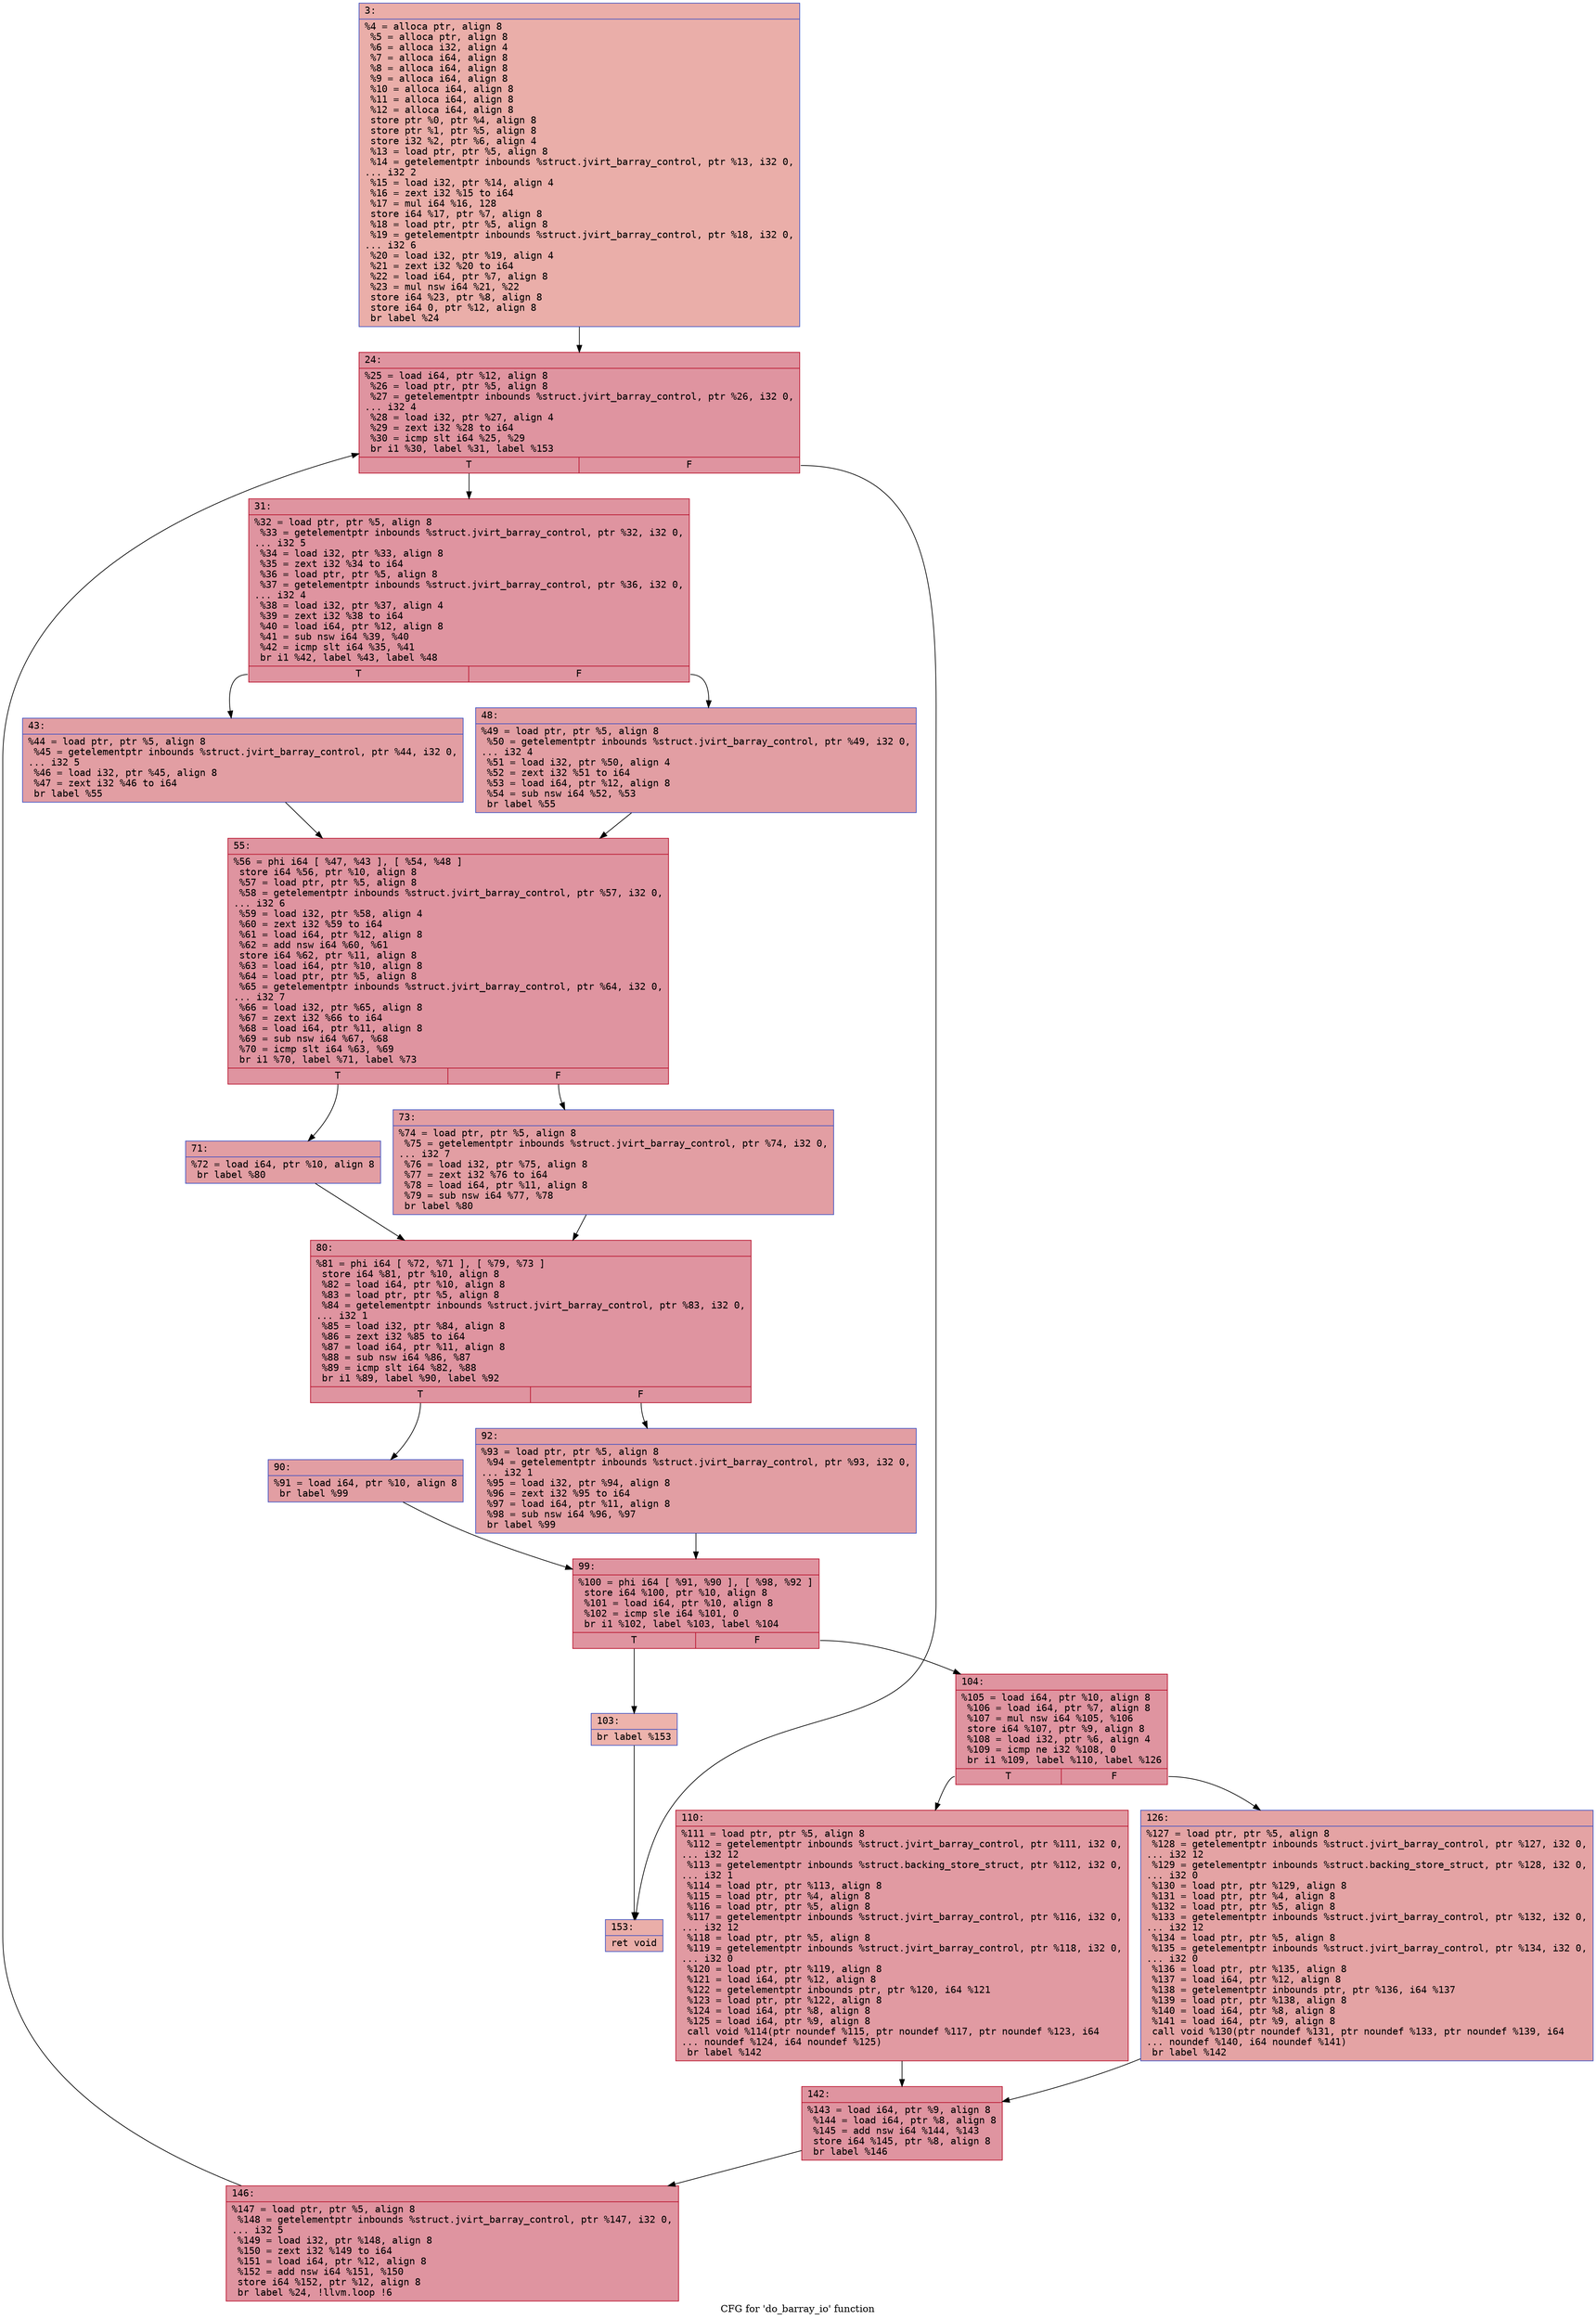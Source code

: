 digraph "CFG for 'do_barray_io' function" {
	label="CFG for 'do_barray_io' function";

	Node0x60000011b200 [shape=record,color="#3d50c3ff", style=filled, fillcolor="#d0473d70" fontname="Courier",label="{3:\l|  %4 = alloca ptr, align 8\l  %5 = alloca ptr, align 8\l  %6 = alloca i32, align 4\l  %7 = alloca i64, align 8\l  %8 = alloca i64, align 8\l  %9 = alloca i64, align 8\l  %10 = alloca i64, align 8\l  %11 = alloca i64, align 8\l  %12 = alloca i64, align 8\l  store ptr %0, ptr %4, align 8\l  store ptr %1, ptr %5, align 8\l  store i32 %2, ptr %6, align 4\l  %13 = load ptr, ptr %5, align 8\l  %14 = getelementptr inbounds %struct.jvirt_barray_control, ptr %13, i32 0,\l... i32 2\l  %15 = load i32, ptr %14, align 4\l  %16 = zext i32 %15 to i64\l  %17 = mul i64 %16, 128\l  store i64 %17, ptr %7, align 8\l  %18 = load ptr, ptr %5, align 8\l  %19 = getelementptr inbounds %struct.jvirt_barray_control, ptr %18, i32 0,\l... i32 6\l  %20 = load i32, ptr %19, align 4\l  %21 = zext i32 %20 to i64\l  %22 = load i64, ptr %7, align 8\l  %23 = mul nsw i64 %21, %22\l  store i64 %23, ptr %8, align 8\l  store i64 0, ptr %12, align 8\l  br label %24\l}"];
	Node0x60000011b200 -> Node0x60000011b340[tooltip="3 -> 24\nProbability 100.00%" ];
	Node0x60000011b340 [shape=record,color="#b70d28ff", style=filled, fillcolor="#b70d2870" fontname="Courier",label="{24:\l|  %25 = load i64, ptr %12, align 8\l  %26 = load ptr, ptr %5, align 8\l  %27 = getelementptr inbounds %struct.jvirt_barray_control, ptr %26, i32 0,\l... i32 4\l  %28 = load i32, ptr %27, align 4\l  %29 = zext i32 %28 to i64\l  %30 = icmp slt i64 %25, %29\l  br i1 %30, label %31, label %153\l|{<s0>T|<s1>F}}"];
	Node0x60000011b340:s0 -> Node0x60000011b390[tooltip="24 -> 31\nProbability 96.88%" ];
	Node0x60000011b340:s1 -> Node0x60000011b890[tooltip="24 -> 153\nProbability 3.12%" ];
	Node0x60000011b390 [shape=record,color="#b70d28ff", style=filled, fillcolor="#b70d2870" fontname="Courier",label="{31:\l|  %32 = load ptr, ptr %5, align 8\l  %33 = getelementptr inbounds %struct.jvirt_barray_control, ptr %32, i32 0,\l... i32 5\l  %34 = load i32, ptr %33, align 8\l  %35 = zext i32 %34 to i64\l  %36 = load ptr, ptr %5, align 8\l  %37 = getelementptr inbounds %struct.jvirt_barray_control, ptr %36, i32 0,\l... i32 4\l  %38 = load i32, ptr %37, align 4\l  %39 = zext i32 %38 to i64\l  %40 = load i64, ptr %12, align 8\l  %41 = sub nsw i64 %39, %40\l  %42 = icmp slt i64 %35, %41\l  br i1 %42, label %43, label %48\l|{<s0>T|<s1>F}}"];
	Node0x60000011b390:s0 -> Node0x60000011b3e0[tooltip="31 -> 43\nProbability 50.00%" ];
	Node0x60000011b390:s1 -> Node0x60000011b430[tooltip="31 -> 48\nProbability 50.00%" ];
	Node0x60000011b3e0 [shape=record,color="#3d50c3ff", style=filled, fillcolor="#be242e70" fontname="Courier",label="{43:\l|  %44 = load ptr, ptr %5, align 8\l  %45 = getelementptr inbounds %struct.jvirt_barray_control, ptr %44, i32 0,\l... i32 5\l  %46 = load i32, ptr %45, align 8\l  %47 = zext i32 %46 to i64\l  br label %55\l}"];
	Node0x60000011b3e0 -> Node0x60000011b480[tooltip="43 -> 55\nProbability 100.00%" ];
	Node0x60000011b430 [shape=record,color="#3d50c3ff", style=filled, fillcolor="#be242e70" fontname="Courier",label="{48:\l|  %49 = load ptr, ptr %5, align 8\l  %50 = getelementptr inbounds %struct.jvirt_barray_control, ptr %49, i32 0,\l... i32 4\l  %51 = load i32, ptr %50, align 4\l  %52 = zext i32 %51 to i64\l  %53 = load i64, ptr %12, align 8\l  %54 = sub nsw i64 %52, %53\l  br label %55\l}"];
	Node0x60000011b430 -> Node0x60000011b480[tooltip="48 -> 55\nProbability 100.00%" ];
	Node0x60000011b480 [shape=record,color="#b70d28ff", style=filled, fillcolor="#b70d2870" fontname="Courier",label="{55:\l|  %56 = phi i64 [ %47, %43 ], [ %54, %48 ]\l  store i64 %56, ptr %10, align 8\l  %57 = load ptr, ptr %5, align 8\l  %58 = getelementptr inbounds %struct.jvirt_barray_control, ptr %57, i32 0,\l... i32 6\l  %59 = load i32, ptr %58, align 4\l  %60 = zext i32 %59 to i64\l  %61 = load i64, ptr %12, align 8\l  %62 = add nsw i64 %60, %61\l  store i64 %62, ptr %11, align 8\l  %63 = load i64, ptr %10, align 8\l  %64 = load ptr, ptr %5, align 8\l  %65 = getelementptr inbounds %struct.jvirt_barray_control, ptr %64, i32 0,\l... i32 7\l  %66 = load i32, ptr %65, align 8\l  %67 = zext i32 %66 to i64\l  %68 = load i64, ptr %11, align 8\l  %69 = sub nsw i64 %67, %68\l  %70 = icmp slt i64 %63, %69\l  br i1 %70, label %71, label %73\l|{<s0>T|<s1>F}}"];
	Node0x60000011b480:s0 -> Node0x60000011b4d0[tooltip="55 -> 71\nProbability 50.00%" ];
	Node0x60000011b480:s1 -> Node0x60000011b520[tooltip="55 -> 73\nProbability 50.00%" ];
	Node0x60000011b4d0 [shape=record,color="#3d50c3ff", style=filled, fillcolor="#be242e70" fontname="Courier",label="{71:\l|  %72 = load i64, ptr %10, align 8\l  br label %80\l}"];
	Node0x60000011b4d0 -> Node0x60000011b570[tooltip="71 -> 80\nProbability 100.00%" ];
	Node0x60000011b520 [shape=record,color="#3d50c3ff", style=filled, fillcolor="#be242e70" fontname="Courier",label="{73:\l|  %74 = load ptr, ptr %5, align 8\l  %75 = getelementptr inbounds %struct.jvirt_barray_control, ptr %74, i32 0,\l... i32 7\l  %76 = load i32, ptr %75, align 8\l  %77 = zext i32 %76 to i64\l  %78 = load i64, ptr %11, align 8\l  %79 = sub nsw i64 %77, %78\l  br label %80\l}"];
	Node0x60000011b520 -> Node0x60000011b570[tooltip="73 -> 80\nProbability 100.00%" ];
	Node0x60000011b570 [shape=record,color="#b70d28ff", style=filled, fillcolor="#b70d2870" fontname="Courier",label="{80:\l|  %81 = phi i64 [ %72, %71 ], [ %79, %73 ]\l  store i64 %81, ptr %10, align 8\l  %82 = load i64, ptr %10, align 8\l  %83 = load ptr, ptr %5, align 8\l  %84 = getelementptr inbounds %struct.jvirt_barray_control, ptr %83, i32 0,\l... i32 1\l  %85 = load i32, ptr %84, align 8\l  %86 = zext i32 %85 to i64\l  %87 = load i64, ptr %11, align 8\l  %88 = sub nsw i64 %86, %87\l  %89 = icmp slt i64 %82, %88\l  br i1 %89, label %90, label %92\l|{<s0>T|<s1>F}}"];
	Node0x60000011b570:s0 -> Node0x60000011b5c0[tooltip="80 -> 90\nProbability 50.00%" ];
	Node0x60000011b570:s1 -> Node0x60000011b610[tooltip="80 -> 92\nProbability 50.00%" ];
	Node0x60000011b5c0 [shape=record,color="#3d50c3ff", style=filled, fillcolor="#be242e70" fontname="Courier",label="{90:\l|  %91 = load i64, ptr %10, align 8\l  br label %99\l}"];
	Node0x60000011b5c0 -> Node0x60000011b660[tooltip="90 -> 99\nProbability 100.00%" ];
	Node0x60000011b610 [shape=record,color="#3d50c3ff", style=filled, fillcolor="#be242e70" fontname="Courier",label="{92:\l|  %93 = load ptr, ptr %5, align 8\l  %94 = getelementptr inbounds %struct.jvirt_barray_control, ptr %93, i32 0,\l... i32 1\l  %95 = load i32, ptr %94, align 8\l  %96 = zext i32 %95 to i64\l  %97 = load i64, ptr %11, align 8\l  %98 = sub nsw i64 %96, %97\l  br label %99\l}"];
	Node0x60000011b610 -> Node0x60000011b660[tooltip="92 -> 99\nProbability 100.00%" ];
	Node0x60000011b660 [shape=record,color="#b70d28ff", style=filled, fillcolor="#b70d2870" fontname="Courier",label="{99:\l|  %100 = phi i64 [ %91, %90 ], [ %98, %92 ]\l  store i64 %100, ptr %10, align 8\l  %101 = load i64, ptr %10, align 8\l  %102 = icmp sle i64 %101, 0\l  br i1 %102, label %103, label %104\l|{<s0>T|<s1>F}}"];
	Node0x60000011b660:s0 -> Node0x60000011b6b0[tooltip="99 -> 103\nProbability 3.12%" ];
	Node0x60000011b660:s1 -> Node0x60000011b700[tooltip="99 -> 104\nProbability 96.88%" ];
	Node0x60000011b6b0 [shape=record,color="#3d50c3ff", style=filled, fillcolor="#d6524470" fontname="Courier",label="{103:\l|  br label %153\l}"];
	Node0x60000011b6b0 -> Node0x60000011b890[tooltip="103 -> 153\nProbability 100.00%" ];
	Node0x60000011b700 [shape=record,color="#b70d28ff", style=filled, fillcolor="#b70d2870" fontname="Courier",label="{104:\l|  %105 = load i64, ptr %10, align 8\l  %106 = load i64, ptr %7, align 8\l  %107 = mul nsw i64 %105, %106\l  store i64 %107, ptr %9, align 8\l  %108 = load i32, ptr %6, align 4\l  %109 = icmp ne i32 %108, 0\l  br i1 %109, label %110, label %126\l|{<s0>T|<s1>F}}"];
	Node0x60000011b700:s0 -> Node0x60000011b750[tooltip="104 -> 110\nProbability 62.50%" ];
	Node0x60000011b700:s1 -> Node0x60000011b7a0[tooltip="104 -> 126\nProbability 37.50%" ];
	Node0x60000011b750 [shape=record,color="#b70d28ff", style=filled, fillcolor="#bb1b2c70" fontname="Courier",label="{110:\l|  %111 = load ptr, ptr %5, align 8\l  %112 = getelementptr inbounds %struct.jvirt_barray_control, ptr %111, i32 0,\l... i32 12\l  %113 = getelementptr inbounds %struct.backing_store_struct, ptr %112, i32 0,\l... i32 1\l  %114 = load ptr, ptr %113, align 8\l  %115 = load ptr, ptr %4, align 8\l  %116 = load ptr, ptr %5, align 8\l  %117 = getelementptr inbounds %struct.jvirt_barray_control, ptr %116, i32 0,\l... i32 12\l  %118 = load ptr, ptr %5, align 8\l  %119 = getelementptr inbounds %struct.jvirt_barray_control, ptr %118, i32 0,\l... i32 0\l  %120 = load ptr, ptr %119, align 8\l  %121 = load i64, ptr %12, align 8\l  %122 = getelementptr inbounds ptr, ptr %120, i64 %121\l  %123 = load ptr, ptr %122, align 8\l  %124 = load i64, ptr %8, align 8\l  %125 = load i64, ptr %9, align 8\l  call void %114(ptr noundef %115, ptr noundef %117, ptr noundef %123, i64\l... noundef %124, i64 noundef %125)\l  br label %142\l}"];
	Node0x60000011b750 -> Node0x60000011b7f0[tooltip="110 -> 142\nProbability 100.00%" ];
	Node0x60000011b7a0 [shape=record,color="#3d50c3ff", style=filled, fillcolor="#c32e3170" fontname="Courier",label="{126:\l|  %127 = load ptr, ptr %5, align 8\l  %128 = getelementptr inbounds %struct.jvirt_barray_control, ptr %127, i32 0,\l... i32 12\l  %129 = getelementptr inbounds %struct.backing_store_struct, ptr %128, i32 0,\l... i32 0\l  %130 = load ptr, ptr %129, align 8\l  %131 = load ptr, ptr %4, align 8\l  %132 = load ptr, ptr %5, align 8\l  %133 = getelementptr inbounds %struct.jvirt_barray_control, ptr %132, i32 0,\l... i32 12\l  %134 = load ptr, ptr %5, align 8\l  %135 = getelementptr inbounds %struct.jvirt_barray_control, ptr %134, i32 0,\l... i32 0\l  %136 = load ptr, ptr %135, align 8\l  %137 = load i64, ptr %12, align 8\l  %138 = getelementptr inbounds ptr, ptr %136, i64 %137\l  %139 = load ptr, ptr %138, align 8\l  %140 = load i64, ptr %8, align 8\l  %141 = load i64, ptr %9, align 8\l  call void %130(ptr noundef %131, ptr noundef %133, ptr noundef %139, i64\l... noundef %140, i64 noundef %141)\l  br label %142\l}"];
	Node0x60000011b7a0 -> Node0x60000011b7f0[tooltip="126 -> 142\nProbability 100.00%" ];
	Node0x60000011b7f0 [shape=record,color="#b70d28ff", style=filled, fillcolor="#b70d2870" fontname="Courier",label="{142:\l|  %143 = load i64, ptr %9, align 8\l  %144 = load i64, ptr %8, align 8\l  %145 = add nsw i64 %144, %143\l  store i64 %145, ptr %8, align 8\l  br label %146\l}"];
	Node0x60000011b7f0 -> Node0x60000011b840[tooltip="142 -> 146\nProbability 100.00%" ];
	Node0x60000011b840 [shape=record,color="#b70d28ff", style=filled, fillcolor="#b70d2870" fontname="Courier",label="{146:\l|  %147 = load ptr, ptr %5, align 8\l  %148 = getelementptr inbounds %struct.jvirt_barray_control, ptr %147, i32 0,\l... i32 5\l  %149 = load i32, ptr %148, align 8\l  %150 = zext i32 %149 to i64\l  %151 = load i64, ptr %12, align 8\l  %152 = add nsw i64 %151, %150\l  store i64 %152, ptr %12, align 8\l  br label %24, !llvm.loop !6\l}"];
	Node0x60000011b840 -> Node0x60000011b340[tooltip="146 -> 24\nProbability 100.00%" ];
	Node0x60000011b890 [shape=record,color="#3d50c3ff", style=filled, fillcolor="#d0473d70" fontname="Courier",label="{153:\l|  ret void\l}"];
}
